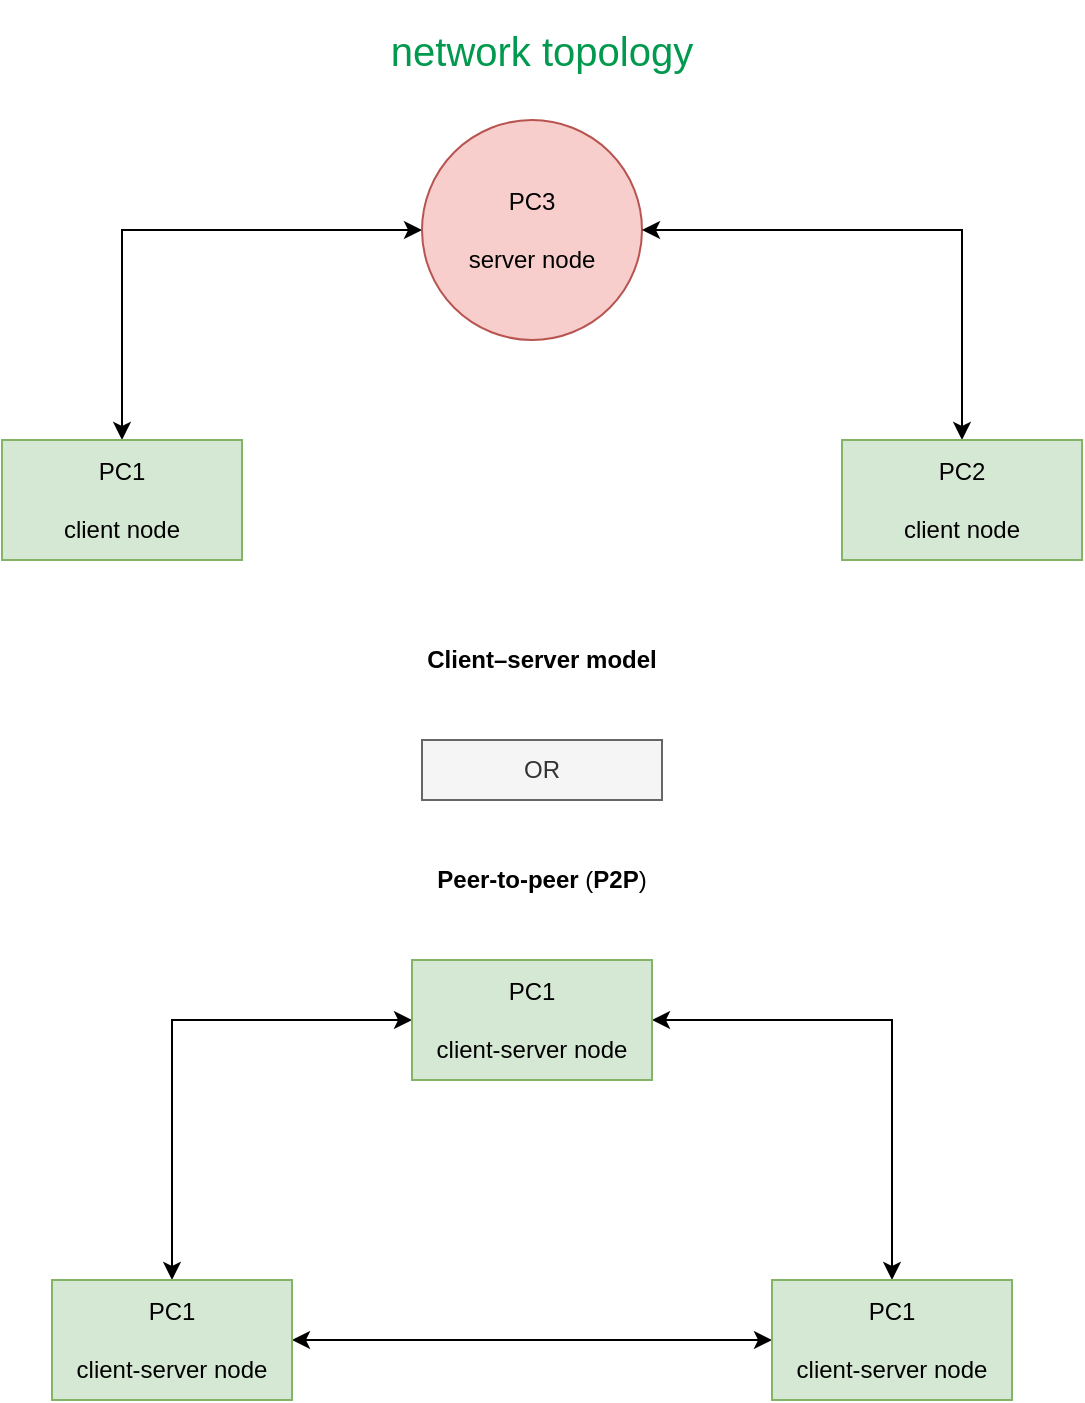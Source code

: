 <mxfile version="14.1.1" type="device"><diagram id="bbE0VoaO-5VvkDUqKL_K" name="Page-1"><mxGraphModel dx="1115" dy="763" grid="1" gridSize="10" guides="1" tooltips="1" connect="1" arrows="1" fold="1" page="1" pageScale="1" pageWidth="2339" pageHeight="3300" math="0" shadow="0"><root><mxCell id="0"/><mxCell id="1" parent="0"/><mxCell id="MjBV0G_zm4a9j0J4V0vo-4" style="edgeStyle=orthogonalEdgeStyle;rounded=0;orthogonalLoop=1;jettySize=auto;html=1;exitX=0.5;exitY=0;exitDx=0;exitDy=0;entryX=0;entryY=0.5;entryDx=0;entryDy=0;strokeColor=none;startArrow=classic;startFill=1;" edge="1" parent="1" source="MjBV0G_zm4a9j0J4V0vo-1" target="MjBV0G_zm4a9j0J4V0vo-2"><mxGeometry relative="1" as="geometry"/></mxCell><mxCell id="MjBV0G_zm4a9j0J4V0vo-5" style="edgeStyle=orthogonalEdgeStyle;rounded=0;orthogonalLoop=1;jettySize=auto;html=1;exitX=0.5;exitY=0;exitDx=0;exitDy=0;entryX=0;entryY=0.5;entryDx=0;entryDy=0;startArrow=classic;startFill=1;" edge="1" parent="1" source="MjBV0G_zm4a9j0J4V0vo-1" target="MjBV0G_zm4a9j0J4V0vo-2"><mxGeometry relative="1" as="geometry"/></mxCell><mxCell id="MjBV0G_zm4a9j0J4V0vo-1" value="&lt;div&gt;PC1&lt;/div&gt;&lt;div&gt;&lt;br&gt;&lt;/div&gt;&lt;div&gt;client node&lt;br&gt;&lt;/div&gt;" style="rounded=0;whiteSpace=wrap;html=1;fillColor=#d5e8d4;strokeColor=#82b366;" vertex="1" parent="1"><mxGeometry x="210" y="220" width="120" height="60" as="geometry"/></mxCell><mxCell id="MjBV0G_zm4a9j0J4V0vo-2" value="&lt;div&gt;PC3&lt;/div&gt;&lt;div&gt;&lt;br&gt;&lt;/div&gt;&lt;div&gt;server node&lt;br&gt;&lt;/div&gt;" style="ellipse;whiteSpace=wrap;html=1;aspect=fixed;fillColor=#f8cecc;strokeColor=#b85450;" vertex="1" parent="1"><mxGeometry x="420" y="60" width="110" height="110" as="geometry"/></mxCell><mxCell id="MjBV0G_zm4a9j0J4V0vo-6" style="edgeStyle=orthogonalEdgeStyle;rounded=0;orthogonalLoop=1;jettySize=auto;html=1;exitX=0.5;exitY=0;exitDx=0;exitDy=0;entryX=1;entryY=0.5;entryDx=0;entryDy=0;startArrow=classic;startFill=1;" edge="1" parent="1" source="MjBV0G_zm4a9j0J4V0vo-3" target="MjBV0G_zm4a9j0J4V0vo-2"><mxGeometry relative="1" as="geometry"/></mxCell><mxCell id="MjBV0G_zm4a9j0J4V0vo-3" value="&lt;div&gt;PC2&lt;/div&gt;&lt;div&gt;&lt;br&gt;&lt;/div&gt;&lt;div&gt;client node&lt;br&gt;&lt;/div&gt;" style="rounded=0;whiteSpace=wrap;html=1;fillColor=#d5e8d4;strokeColor=#82b366;" vertex="1" parent="1"><mxGeometry x="630" y="220" width="120" height="60" as="geometry"/></mxCell><mxCell id="MjBV0G_zm4a9j0J4V0vo-7" value="OR" style="rounded=0;whiteSpace=wrap;html=1;fillColor=#f5f5f5;strokeColor=#666666;fontColor=#333333;" vertex="1" parent="1"><mxGeometry x="420" y="370" width="120" height="30" as="geometry"/></mxCell><mxCell id="MjBV0G_zm4a9j0J4V0vo-12" style="edgeStyle=orthogonalEdgeStyle;rounded=0;orthogonalLoop=1;jettySize=auto;html=1;exitX=0.5;exitY=0;exitDx=0;exitDy=0;entryX=0;entryY=0.5;entryDx=0;entryDy=0;startArrow=classic;startFill=1;" edge="1" parent="1" source="MjBV0G_zm4a9j0J4V0vo-9" target="MjBV0G_zm4a9j0J4V0vo-10"><mxGeometry relative="1" as="geometry"/></mxCell><mxCell id="MjBV0G_zm4a9j0J4V0vo-14" style="edgeStyle=orthogonalEdgeStyle;rounded=0;orthogonalLoop=1;jettySize=auto;html=1;exitX=1;exitY=0.5;exitDx=0;exitDy=0;entryX=0;entryY=0.5;entryDx=0;entryDy=0;startArrow=classic;startFill=1;" edge="1" parent="1" source="MjBV0G_zm4a9j0J4V0vo-9" target="MjBV0G_zm4a9j0J4V0vo-11"><mxGeometry relative="1" as="geometry"/></mxCell><mxCell id="MjBV0G_zm4a9j0J4V0vo-9" value="&lt;div&gt;PC1&lt;/div&gt;&lt;div&gt;&lt;br&gt;&lt;/div&gt;&lt;div&gt;client-server node&lt;br&gt;&lt;/div&gt;" style="rounded=0;whiteSpace=wrap;html=1;fillColor=#d5e8d4;strokeColor=#82b366;" vertex="1" parent="1"><mxGeometry x="235" y="640" width="120" height="60" as="geometry"/></mxCell><mxCell id="MjBV0G_zm4a9j0J4V0vo-13" style="edgeStyle=orthogonalEdgeStyle;rounded=0;orthogonalLoop=1;jettySize=auto;html=1;exitX=1;exitY=0.5;exitDx=0;exitDy=0;entryX=0.5;entryY=0;entryDx=0;entryDy=0;startArrow=classic;startFill=1;" edge="1" parent="1" source="MjBV0G_zm4a9j0J4V0vo-10" target="MjBV0G_zm4a9j0J4V0vo-11"><mxGeometry relative="1" as="geometry"/></mxCell><mxCell id="MjBV0G_zm4a9j0J4V0vo-10" value="&lt;div&gt;PC1&lt;/div&gt;&lt;div&gt;&lt;br&gt;&lt;/div&gt;&lt;div&gt;client-server node&lt;br&gt;&lt;/div&gt;" style="rounded=0;whiteSpace=wrap;html=1;fillColor=#d5e8d4;strokeColor=#82b366;" vertex="1" parent="1"><mxGeometry x="415" y="480" width="120" height="60" as="geometry"/></mxCell><mxCell id="MjBV0G_zm4a9j0J4V0vo-11" value="&lt;div&gt;PC1&lt;/div&gt;&lt;div&gt;&lt;br&gt;&lt;/div&gt;&lt;div&gt;client-server node&lt;br&gt;&lt;/div&gt;" style="rounded=0;whiteSpace=wrap;html=1;fillColor=#d5e8d4;strokeColor=#82b366;" vertex="1" parent="1"><mxGeometry x="595" y="640" width="120" height="60" as="geometry"/></mxCell><mxCell id="MjBV0G_zm4a9j0J4V0vo-15" value="&lt;font style=&quot;font-size: 20px&quot; color=&quot;#00994D&quot;&gt;network topology&lt;/font&gt;" style="text;html=1;strokeColor=none;fillColor=none;align=center;verticalAlign=middle;whiteSpace=wrap;rounded=0;" vertex="1" parent="1"><mxGeometry x="370" width="220" height="50" as="geometry"/></mxCell><mxCell id="MjBV0G_zm4a9j0J4V0vo-16" value="&lt;b&gt;Peer-to-peer&lt;/b&gt; (&lt;b&gt;P2P&lt;/b&gt;)" style="text;html=1;strokeColor=none;fillColor=none;align=center;verticalAlign=middle;whiteSpace=wrap;rounded=0;" vertex="1" parent="1"><mxGeometry x="405" y="430" width="150" height="20" as="geometry"/></mxCell><mxCell id="MjBV0G_zm4a9j0J4V0vo-17" value="&lt;b&gt;Client–server model&lt;/b&gt;" style="text;html=1;strokeColor=none;fillColor=none;align=center;verticalAlign=middle;whiteSpace=wrap;rounded=0;" vertex="1" parent="1"><mxGeometry x="405" y="320" width="150" height="20" as="geometry"/></mxCell></root></mxGraphModel></diagram></mxfile>